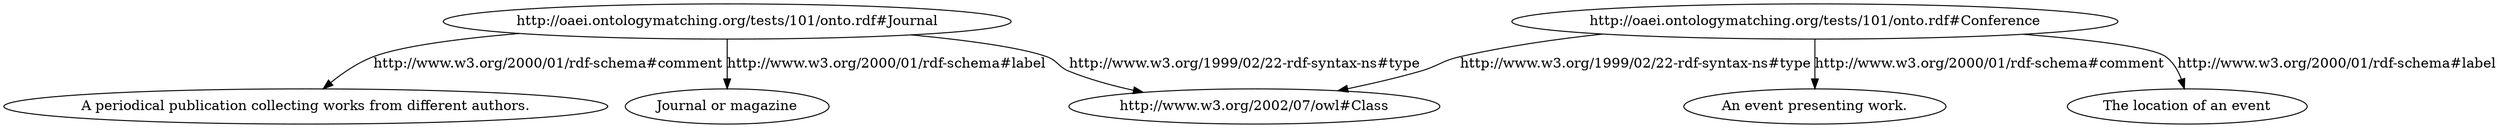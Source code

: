 digraph  {
	
	n5[label="A periodical publication collecting works from different authors."];
	n7[label="An event presenting work."];
	n4[label="Journal or magazine"];
	n2[label="The location of an event"];
	n1[label="http://oaei.ontologymatching.org/tests/101/onto.rdf#Conference"];
	n3[label="http://oaei.ontologymatching.org/tests/101/onto.rdf#Journal"];
	n6[label="http://www.w3.org/2002/07/owl#Class"];
	n1->n2[label="http://www.w3.org/2000/01/rdf-schema#label"];
	n1->n6[label="http://www.w3.org/1999/02/22-rdf-syntax-ns#type"];
	n1->n7[label="http://www.w3.org/2000/01/rdf-schema#comment"];
	n3->n4[label="http://www.w3.org/2000/01/rdf-schema#label"];
	n3->n5[label="http://www.w3.org/2000/01/rdf-schema#comment"];
	n3->n6[label="http://www.w3.org/1999/02/22-rdf-syntax-ns#type"];
	
}
